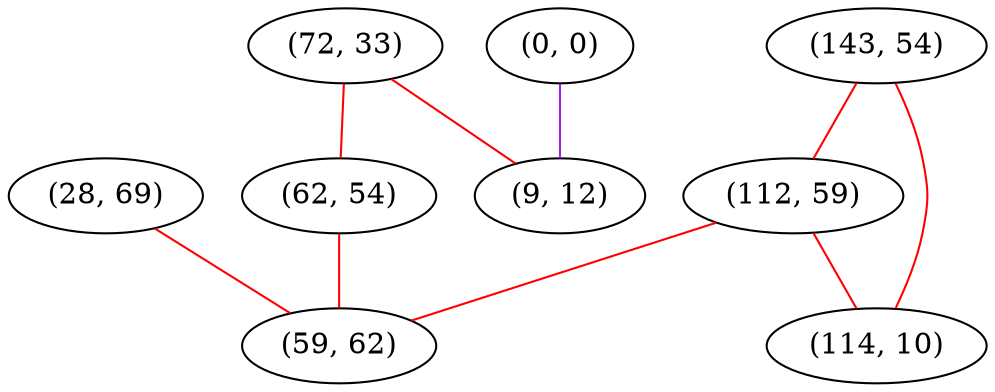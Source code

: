 graph "" {
"(28, 69)";
"(143, 54)";
"(0, 0)";
"(72, 33)";
"(62, 54)";
"(112, 59)";
"(59, 62)";
"(9, 12)";
"(114, 10)";
"(28, 69)" -- "(59, 62)"  [color=red, key=0, weight=1];
"(143, 54)" -- "(112, 59)"  [color=red, key=0, weight=1];
"(143, 54)" -- "(114, 10)"  [color=red, key=0, weight=1];
"(0, 0)" -- "(9, 12)"  [color=purple, key=0, weight=4];
"(72, 33)" -- "(9, 12)"  [color=red, key=0, weight=1];
"(72, 33)" -- "(62, 54)"  [color=red, key=0, weight=1];
"(62, 54)" -- "(59, 62)"  [color=red, key=0, weight=1];
"(112, 59)" -- "(59, 62)"  [color=red, key=0, weight=1];
"(112, 59)" -- "(114, 10)"  [color=red, key=0, weight=1];
}
